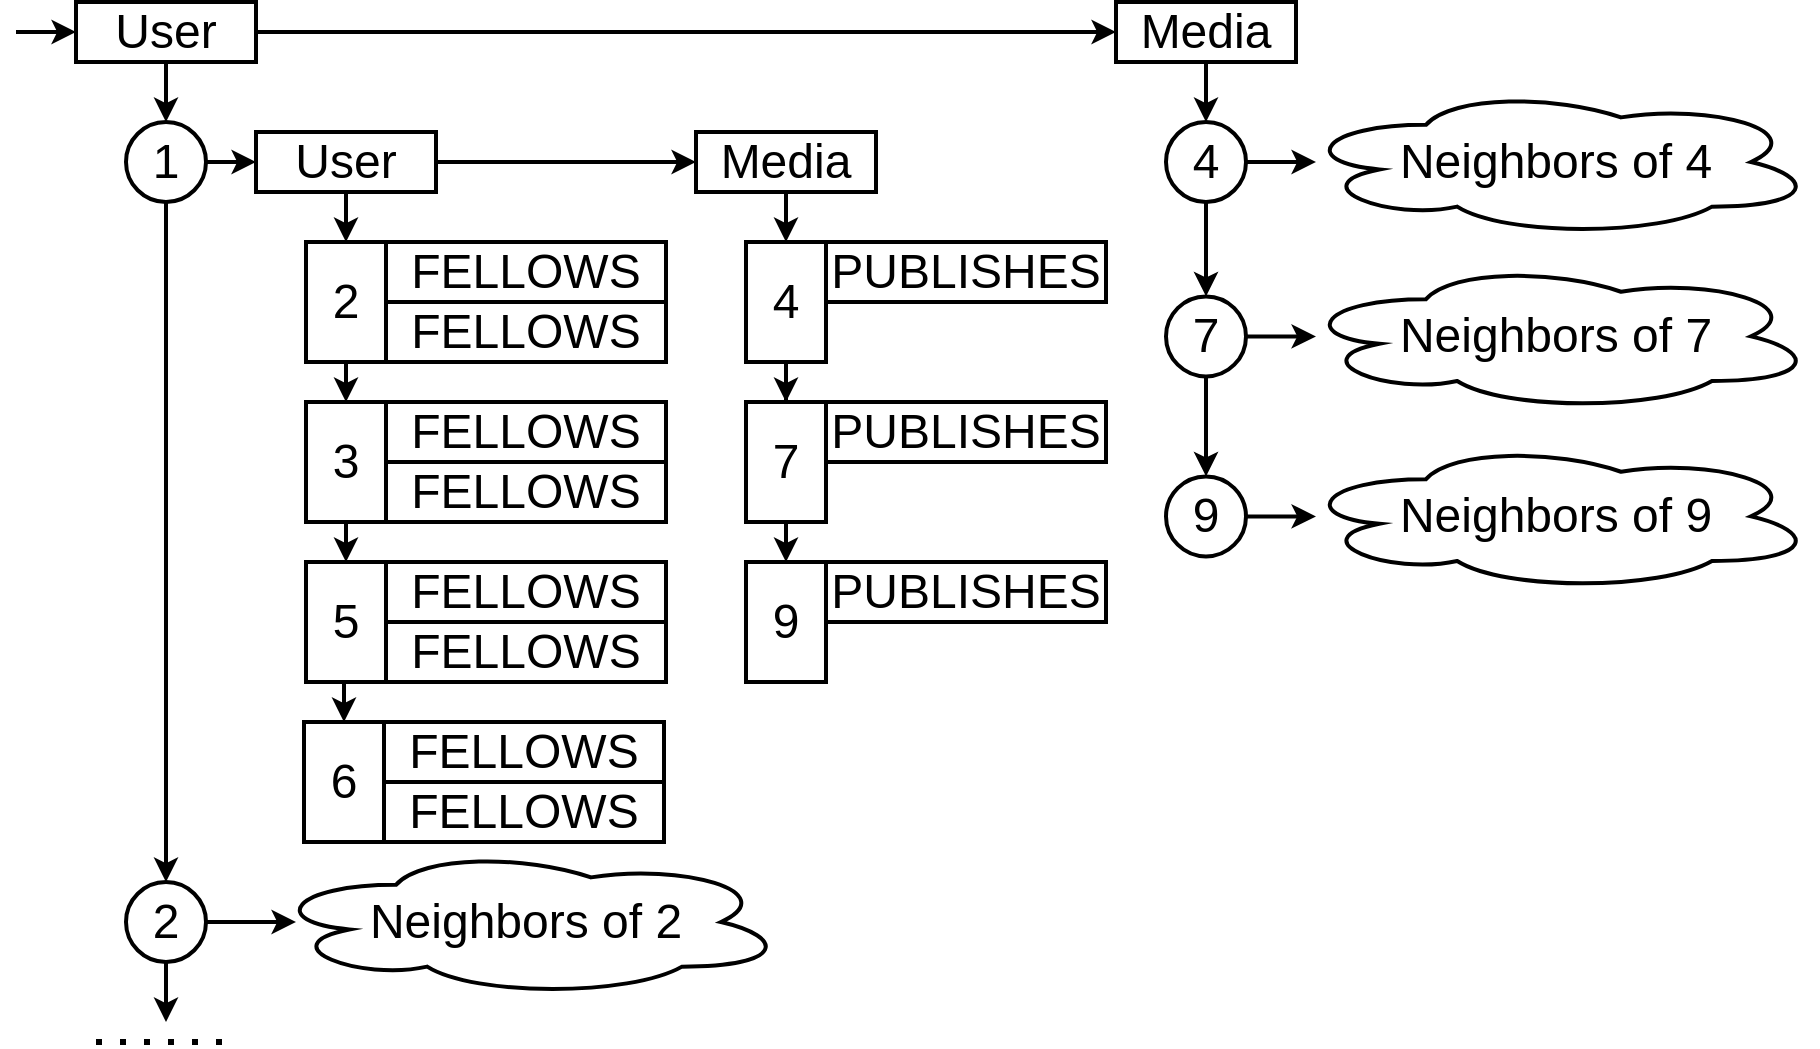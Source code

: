 <mxfile version="14.1.8" type="device"><diagram id="yqN_y2KPkK5F6SF3HblZ" name="Page-1"><mxGraphModel dx="1102" dy="807" grid="1" gridSize="10" guides="1" tooltips="1" connect="1" arrows="1" fold="1" page="1" pageScale="1" pageWidth="827" pageHeight="1169" math="0" shadow="0"><root><mxCell id="0"/><mxCell id="1" parent="0"/><mxCell id="Qf6dFci-3BxavoCaxBfH-58" style="edgeStyle=orthogonalEdgeStyle;rounded=0;orthogonalLoop=1;jettySize=auto;html=1;exitX=0.5;exitY=1;exitDx=0;exitDy=0;strokeWidth=2;" parent="1" source="Qf6dFci-3BxavoCaxBfH-2" target="Qf6dFci-3BxavoCaxBfH-55" edge="1"><mxGeometry relative="1" as="geometry"/></mxCell><mxCell id="Qf6dFci-3BxavoCaxBfH-2" value="&lt;font style=&quot;font-size: 24px&quot;&gt;Media&lt;/font&gt;" style="rounded=0;whiteSpace=wrap;html=1;strokeWidth=2;" parent="1" vertex="1"><mxGeometry x="430" y="365" width="90" height="30" as="geometry"/></mxCell><mxCell id="Qf6dFci-3BxavoCaxBfH-3" value="&lt;font style=&quot;font-size: 24px&quot;&gt;PUBLISHES&lt;br&gt;&lt;/font&gt;" style="rounded=0;whiteSpace=wrap;html=1;strokeWidth=2;" parent="1" vertex="1"><mxGeometry x="495" y="420" width="140" height="30" as="geometry"/></mxCell><mxCell id="Qf6dFci-3BxavoCaxBfH-8" style="edgeStyle=orthogonalEdgeStyle;rounded=0;orthogonalLoop=1;jettySize=auto;html=1;exitX=0.5;exitY=1;exitDx=0;exitDy=0;strokeWidth=2;" parent="1" source="Qf6dFci-3BxavoCaxBfH-6" target="Qf6dFci-3BxavoCaxBfH-7" edge="1"><mxGeometry relative="1" as="geometry"/></mxCell><mxCell id="Qf6dFci-3BxavoCaxBfH-67" style="edgeStyle=orthogonalEdgeStyle;rounded=0;orthogonalLoop=1;jettySize=auto;html=1;exitX=1;exitY=0.5;exitDx=0;exitDy=0;entryX=0;entryY=0.5;entryDx=0;entryDy=0;strokeWidth=2;" parent="1" source="Qf6dFci-3BxavoCaxBfH-6" target="Qf6dFci-3BxavoCaxBfH-66" edge="1"><mxGeometry relative="1" as="geometry"/></mxCell><mxCell id="Qf6dFci-3BxavoCaxBfH-6" value="&lt;font style=&quot;font-size: 24px&quot;&gt;User&lt;/font&gt;" style="rounded=0;whiteSpace=wrap;html=1;strokeWidth=2;" parent="1" vertex="1"><mxGeometry x="120" y="300" width="90" height="30" as="geometry"/></mxCell><mxCell id="Qf6dFci-3BxavoCaxBfH-10" style="edgeStyle=orthogonalEdgeStyle;rounded=0;orthogonalLoop=1;jettySize=auto;html=1;exitX=1;exitY=0.5;exitDx=0;exitDy=0;entryX=0;entryY=0.5;entryDx=0;entryDy=0;strokeWidth=2;" parent="1" source="Qf6dFci-3BxavoCaxBfH-7" target="Qf6dFci-3BxavoCaxBfH-9" edge="1"><mxGeometry relative="1" as="geometry"/></mxCell><mxCell id="Qf6dFci-3BxavoCaxBfH-32" style="edgeStyle=orthogonalEdgeStyle;rounded=0;orthogonalLoop=1;jettySize=auto;html=1;exitX=0.5;exitY=1;exitDx=0;exitDy=0;strokeWidth=2;" parent="1" source="Qf6dFci-3BxavoCaxBfH-7" target="Qf6dFci-3BxavoCaxBfH-31" edge="1"><mxGeometry relative="1" as="geometry"/></mxCell><mxCell id="Qf6dFci-3BxavoCaxBfH-7" value="&lt;font style=&quot;font-size: 24px&quot;&gt;1&lt;/font&gt;" style="ellipse;whiteSpace=wrap;html=1;aspect=fixed;strokeWidth=2;" parent="1" vertex="1"><mxGeometry x="145" y="360" width="40" height="40" as="geometry"/></mxCell><mxCell id="Qf6dFci-3BxavoCaxBfH-14" style="edgeStyle=orthogonalEdgeStyle;rounded=0;orthogonalLoop=1;jettySize=auto;html=1;exitX=0.5;exitY=1;exitDx=0;exitDy=0;entryX=0.5;entryY=0;entryDx=0;entryDy=0;strokeWidth=2;" parent="1" source="Qf6dFci-3BxavoCaxBfH-9" target="Qf6dFci-3BxavoCaxBfH-13" edge="1"><mxGeometry relative="1" as="geometry"/></mxCell><mxCell id="Qf6dFci-3BxavoCaxBfH-29" style="edgeStyle=orthogonalEdgeStyle;rounded=0;orthogonalLoop=1;jettySize=auto;html=1;exitX=1;exitY=0.5;exitDx=0;exitDy=0;entryX=0;entryY=0.5;entryDx=0;entryDy=0;strokeWidth=2;" parent="1" source="Qf6dFci-3BxavoCaxBfH-9" target="Qf6dFci-3BxavoCaxBfH-2" edge="1"><mxGeometry relative="1" as="geometry"/></mxCell><mxCell id="Qf6dFci-3BxavoCaxBfH-9" value="&lt;font style=&quot;font-size: 24px&quot;&gt;User&lt;/font&gt;" style="rounded=0;whiteSpace=wrap;html=1;strokeWidth=2;" parent="1" vertex="1"><mxGeometry x="210" y="365" width="90" height="30" as="geometry"/></mxCell><mxCell id="Qf6dFci-3BxavoCaxBfH-20" style="edgeStyle=orthogonalEdgeStyle;rounded=0;orthogonalLoop=1;jettySize=auto;html=1;exitX=0.5;exitY=1;exitDx=0;exitDy=0;entryX=0.5;entryY=0;entryDx=0;entryDy=0;strokeWidth=2;" parent="1" source="Qf6dFci-3BxavoCaxBfH-13" target="Qf6dFci-3BxavoCaxBfH-17" edge="1"><mxGeometry relative="1" as="geometry"/></mxCell><mxCell id="Qf6dFci-3BxavoCaxBfH-13" value="&lt;font style=&quot;font-size: 24px&quot;&gt;2&lt;/font&gt;" style="rounded=0;whiteSpace=wrap;html=1;strokeWidth=2;" parent="1" vertex="1"><mxGeometry x="235" y="420" width="40" height="60" as="geometry"/></mxCell><mxCell id="Qf6dFci-3BxavoCaxBfH-15" value="&lt;font style=&quot;font-size: 24px&quot;&gt;FELLOWS&lt;br&gt;&lt;/font&gt;" style="rounded=0;whiteSpace=wrap;html=1;strokeWidth=2;" parent="1" vertex="1"><mxGeometry x="275" y="420" width="140" height="30" as="geometry"/></mxCell><mxCell id="Qf6dFci-3BxavoCaxBfH-16" value="&lt;font style=&quot;font-size: 24px&quot;&gt;FELLOWS&lt;br&gt;&lt;/font&gt;" style="rounded=0;whiteSpace=wrap;html=1;strokeWidth=2;" parent="1" vertex="1"><mxGeometry x="275" y="450" width="140" height="30" as="geometry"/></mxCell><mxCell id="Qf6dFci-3BxavoCaxBfH-24" style="edgeStyle=orthogonalEdgeStyle;rounded=0;orthogonalLoop=1;jettySize=auto;html=1;exitX=0.5;exitY=1;exitDx=0;exitDy=0;entryX=0.5;entryY=0;entryDx=0;entryDy=0;strokeWidth=2;" parent="1" source="Qf6dFci-3BxavoCaxBfH-17" target="Qf6dFci-3BxavoCaxBfH-21" edge="1"><mxGeometry relative="1" as="geometry"/></mxCell><mxCell id="Qf6dFci-3BxavoCaxBfH-17" value="&lt;font style=&quot;font-size: 24px&quot;&gt;3&lt;/font&gt;" style="rounded=0;whiteSpace=wrap;html=1;strokeWidth=2;" parent="1" vertex="1"><mxGeometry x="235" y="500" width="40" height="60" as="geometry"/></mxCell><mxCell id="Qf6dFci-3BxavoCaxBfH-18" value="&lt;font style=&quot;font-size: 24px&quot;&gt;FELLOWS&lt;br&gt;&lt;/font&gt;" style="rounded=0;whiteSpace=wrap;html=1;strokeWidth=2;" parent="1" vertex="1"><mxGeometry x="275" y="500" width="140" height="30" as="geometry"/></mxCell><mxCell id="Qf6dFci-3BxavoCaxBfH-19" value="&lt;font style=&quot;font-size: 24px&quot;&gt;FELLOWS&lt;br&gt;&lt;/font&gt;" style="rounded=0;whiteSpace=wrap;html=1;strokeWidth=2;" parent="1" vertex="1"><mxGeometry x="275" y="530" width="140" height="30" as="geometry"/></mxCell><mxCell id="Qf6dFci-3BxavoCaxBfH-28" style="edgeStyle=orthogonalEdgeStyle;rounded=0;orthogonalLoop=1;jettySize=auto;html=1;exitX=0.5;exitY=1;exitDx=0;exitDy=0;entryX=0.5;entryY=0;entryDx=0;entryDy=0;strokeWidth=2;" parent="1" source="Qf6dFci-3BxavoCaxBfH-21" target="Qf6dFci-3BxavoCaxBfH-25" edge="1"><mxGeometry relative="1" as="geometry"/></mxCell><mxCell id="Qf6dFci-3BxavoCaxBfH-21" value="&lt;font style=&quot;font-size: 24px&quot;&gt;5&lt;/font&gt;" style="rounded=0;whiteSpace=wrap;html=1;strokeWidth=2;" parent="1" vertex="1"><mxGeometry x="235" y="580" width="40" height="60" as="geometry"/></mxCell><mxCell id="Qf6dFci-3BxavoCaxBfH-22" value="&lt;font style=&quot;font-size: 24px&quot;&gt;FELLOWS&lt;br&gt;&lt;/font&gt;" style="rounded=0;whiteSpace=wrap;html=1;strokeWidth=2;" parent="1" vertex="1"><mxGeometry x="275" y="580" width="140" height="30" as="geometry"/></mxCell><mxCell id="Qf6dFci-3BxavoCaxBfH-23" value="&lt;font style=&quot;font-size: 24px&quot;&gt;FELLOWS&lt;br&gt;&lt;/font&gt;" style="rounded=0;whiteSpace=wrap;html=1;strokeWidth=2;" parent="1" vertex="1"><mxGeometry x="275" y="610" width="140" height="30" as="geometry"/></mxCell><mxCell id="Qf6dFci-3BxavoCaxBfH-25" value="&lt;font style=&quot;font-size: 24px&quot;&gt;6&lt;/font&gt;" style="rounded=0;whiteSpace=wrap;html=1;strokeWidth=2;" parent="1" vertex="1"><mxGeometry x="234" y="660" width="40" height="60" as="geometry"/></mxCell><mxCell id="Qf6dFci-3BxavoCaxBfH-26" value="&lt;font style=&quot;font-size: 24px&quot;&gt;FELLOWS&lt;br&gt;&lt;/font&gt;" style="rounded=0;whiteSpace=wrap;html=1;strokeWidth=2;" parent="1" vertex="1"><mxGeometry x="274" y="660" width="140" height="30" as="geometry"/></mxCell><mxCell id="Qf6dFci-3BxavoCaxBfH-27" value="&lt;font style=&quot;font-size: 24px&quot;&gt;FELLOWS&lt;br&gt;&lt;/font&gt;" style="rounded=0;whiteSpace=wrap;html=1;strokeWidth=2;" parent="1" vertex="1"><mxGeometry x="274" y="690" width="140" height="30" as="geometry"/></mxCell><mxCell id="Qf6dFci-3BxavoCaxBfH-30" value="" style="endArrow=classic;html=1;strokeWidth=2;entryX=0;entryY=0.5;entryDx=0;entryDy=0;" parent="1" target="Qf6dFci-3BxavoCaxBfH-6" edge="1"><mxGeometry width="50" height="50" relative="1" as="geometry"><mxPoint x="90" y="315" as="sourcePoint"/><mxPoint x="90" y="210" as="targetPoint"/></mxGeometry></mxCell><mxCell id="Qf6dFci-3BxavoCaxBfH-48" style="edgeStyle=orthogonalEdgeStyle;rounded=0;orthogonalLoop=1;jettySize=auto;html=1;exitX=0.5;exitY=1;exitDx=0;exitDy=0;entryX=0.5;entryY=0;entryDx=0;entryDy=0;strokeWidth=2;" parent="1" source="Qf6dFci-3BxavoCaxBfH-31" edge="1"><mxGeometry relative="1" as="geometry"><mxPoint x="165" y="810" as="targetPoint"/></mxGeometry></mxCell><mxCell id="Qf6dFci-3BxavoCaxBfH-50" style="edgeStyle=orthogonalEdgeStyle;rounded=0;orthogonalLoop=1;jettySize=auto;html=1;exitX=1;exitY=0.5;exitDx=0;exitDy=0;strokeWidth=2;" parent="1" source="Qf6dFci-3BxavoCaxBfH-31" edge="1"><mxGeometry relative="1" as="geometry"><mxPoint x="230" y="760" as="targetPoint"/></mxGeometry></mxCell><mxCell id="Qf6dFci-3BxavoCaxBfH-31" value="&lt;font style=&quot;font-size: 24px&quot;&gt;2&lt;/font&gt;" style="ellipse;whiteSpace=wrap;html=1;aspect=fixed;strokeWidth=2;" parent="1" vertex="1"><mxGeometry x="145" y="740" width="40" height="40" as="geometry"/></mxCell><mxCell id="Qf6dFci-3BxavoCaxBfH-43" value="&lt;font style=&quot;font-size: 24px&quot;&gt;Neighbors of 2&lt;/font&gt;" style="ellipse;shape=cloud;whiteSpace=wrap;html=1;strokeWidth=2;" parent="1" vertex="1"><mxGeometry x="215" y="722.81" width="260" height="74.38" as="geometry"/></mxCell><mxCell id="Qf6dFci-3BxavoCaxBfH-51" value="" style="endArrow=none;dashed=1;html=1;dashPattern=1 3;strokeWidth=3;" parent="1" edge="1"><mxGeometry width="50" height="50" relative="1" as="geometry"><mxPoint x="130" y="820" as="sourcePoint"/><mxPoint x="200" y="820" as="targetPoint"/></mxGeometry></mxCell><mxCell id="Qf6dFci-3BxavoCaxBfH-64" style="edgeStyle=orthogonalEdgeStyle;rounded=0;orthogonalLoop=1;jettySize=auto;html=1;exitX=0.5;exitY=1;exitDx=0;exitDy=0;strokeWidth=2;" parent="1" source="Qf6dFci-3BxavoCaxBfH-55" target="Qf6dFci-3BxavoCaxBfH-61" edge="1"><mxGeometry relative="1" as="geometry"/></mxCell><mxCell id="Qf6dFci-3BxavoCaxBfH-55" value="&lt;font style=&quot;font-size: 24px&quot;&gt;4&lt;/font&gt;" style="rounded=0;whiteSpace=wrap;html=1;strokeWidth=2;" parent="1" vertex="1"><mxGeometry x="455" y="420" width="40" height="60" as="geometry"/></mxCell><mxCell id="Qf6dFci-3BxavoCaxBfH-60" value="&lt;font style=&quot;font-size: 24px&quot;&gt;PUBLISHES&lt;br&gt;&lt;/font&gt;" style="rounded=0;whiteSpace=wrap;html=1;strokeWidth=2;" parent="1" vertex="1"><mxGeometry x="495" y="500" width="140" height="30" as="geometry"/></mxCell><mxCell id="Qf6dFci-3BxavoCaxBfH-65" style="edgeStyle=orthogonalEdgeStyle;rounded=0;orthogonalLoop=1;jettySize=auto;html=1;exitX=0.5;exitY=1;exitDx=0;exitDy=0;entryX=0.5;entryY=0;entryDx=0;entryDy=0;strokeWidth=2;" parent="1" source="Qf6dFci-3BxavoCaxBfH-61" target="Qf6dFci-3BxavoCaxBfH-63" edge="1"><mxGeometry relative="1" as="geometry"/></mxCell><mxCell id="Qf6dFci-3BxavoCaxBfH-61" value="&lt;font style=&quot;font-size: 24px&quot;&gt;7&lt;/font&gt;" style="rounded=0;whiteSpace=wrap;html=1;strokeWidth=2;" parent="1" vertex="1"><mxGeometry x="455" y="500" width="40" height="60" as="geometry"/></mxCell><mxCell id="Qf6dFci-3BxavoCaxBfH-62" value="&lt;font style=&quot;font-size: 24px&quot;&gt;PUBLISHES&lt;br&gt;&lt;/font&gt;" style="rounded=0;whiteSpace=wrap;html=1;strokeWidth=2;" parent="1" vertex="1"><mxGeometry x="495" y="580" width="140" height="30" as="geometry"/></mxCell><mxCell id="Qf6dFci-3BxavoCaxBfH-63" value="&lt;font style=&quot;font-size: 24px&quot;&gt;9&lt;/font&gt;" style="rounded=0;whiteSpace=wrap;html=1;strokeWidth=2;" parent="1" vertex="1"><mxGeometry x="455" y="580" width="40" height="60" as="geometry"/></mxCell><mxCell id="Qf6dFci-3BxavoCaxBfH-69" style="edgeStyle=orthogonalEdgeStyle;rounded=0;orthogonalLoop=1;jettySize=auto;html=1;exitX=0.5;exitY=1;exitDx=0;exitDy=0;strokeWidth=2;" parent="1" source="Qf6dFci-3BxavoCaxBfH-66" target="Qf6dFci-3BxavoCaxBfH-68" edge="1"><mxGeometry relative="1" as="geometry"/></mxCell><mxCell id="Qf6dFci-3BxavoCaxBfH-66" value="&lt;font style=&quot;font-size: 24px&quot;&gt;Media&lt;/font&gt;" style="rounded=0;whiteSpace=wrap;html=1;strokeWidth=2;" parent="1" vertex="1"><mxGeometry x="640" y="300" width="90" height="30" as="geometry"/></mxCell><mxCell id="Qf6dFci-3BxavoCaxBfH-75" style="edgeStyle=orthogonalEdgeStyle;rounded=0;orthogonalLoop=1;jettySize=auto;html=1;exitX=1;exitY=0.5;exitDx=0;exitDy=0;strokeWidth=2;" parent="1" source="Qf6dFci-3BxavoCaxBfH-68" edge="1"><mxGeometry relative="1" as="geometry"><mxPoint x="740" y="380" as="targetPoint"/></mxGeometry></mxCell><mxCell id="Qf6dFci-3BxavoCaxBfH-83" style="edgeStyle=orthogonalEdgeStyle;rounded=0;orthogonalLoop=1;jettySize=auto;html=1;exitX=0.5;exitY=1;exitDx=0;exitDy=0;strokeWidth=2;" parent="1" source="Qf6dFci-3BxavoCaxBfH-68" target="Qf6dFci-3BxavoCaxBfH-78" edge="1"><mxGeometry relative="1" as="geometry"/></mxCell><mxCell id="Qf6dFci-3BxavoCaxBfH-68" value="&lt;font style=&quot;font-size: 24px&quot;&gt;4&lt;/font&gt;" style="ellipse;whiteSpace=wrap;html=1;aspect=fixed;strokeWidth=2;" parent="1" vertex="1"><mxGeometry x="665" y="360" width="40" height="40" as="geometry"/></mxCell><mxCell id="Qf6dFci-3BxavoCaxBfH-72" value="&lt;font style=&quot;font-size: 24px&quot;&gt;Neighbors of 4&lt;/font&gt;" style="ellipse;shape=cloud;whiteSpace=wrap;html=1;strokeWidth=2;" parent="1" vertex="1"><mxGeometry x="730" y="342.81" width="260" height="74.38" as="geometry"/></mxCell><mxCell id="Qf6dFci-3BxavoCaxBfH-77" style="edgeStyle=orthogonalEdgeStyle;rounded=0;orthogonalLoop=1;jettySize=auto;html=1;exitX=1;exitY=0.5;exitDx=0;exitDy=0;strokeWidth=2;" parent="1" source="Qf6dFci-3BxavoCaxBfH-78" edge="1"><mxGeometry relative="1" as="geometry"><mxPoint x="740" y="467.19" as="targetPoint"/></mxGeometry></mxCell><mxCell id="Qf6dFci-3BxavoCaxBfH-84" style="edgeStyle=orthogonalEdgeStyle;rounded=0;orthogonalLoop=1;jettySize=auto;html=1;exitX=0.5;exitY=1;exitDx=0;exitDy=0;strokeWidth=2;" parent="1" source="Qf6dFci-3BxavoCaxBfH-78" target="Qf6dFci-3BxavoCaxBfH-81" edge="1"><mxGeometry relative="1" as="geometry"/></mxCell><mxCell id="Qf6dFci-3BxavoCaxBfH-78" value="&lt;font style=&quot;font-size: 24px&quot;&gt;7&lt;/font&gt;" style="ellipse;whiteSpace=wrap;html=1;aspect=fixed;strokeWidth=2;" parent="1" vertex="1"><mxGeometry x="665" y="447.19" width="40" height="40" as="geometry"/></mxCell><mxCell id="Qf6dFci-3BxavoCaxBfH-79" value="&lt;font style=&quot;font-size: 24px&quot;&gt;Neighbors of 7&lt;/font&gt;" style="ellipse;shape=cloud;whiteSpace=wrap;html=1;strokeWidth=2;" parent="1" vertex="1"><mxGeometry x="730" y="430" width="260" height="74.38" as="geometry"/></mxCell><mxCell id="Qf6dFci-3BxavoCaxBfH-80" style="edgeStyle=orthogonalEdgeStyle;rounded=0;orthogonalLoop=1;jettySize=auto;html=1;exitX=1;exitY=0.5;exitDx=0;exitDy=0;strokeWidth=2;" parent="1" source="Qf6dFci-3BxavoCaxBfH-81" edge="1"><mxGeometry relative="1" as="geometry"><mxPoint x="740" y="557.19" as="targetPoint"/></mxGeometry></mxCell><mxCell id="Qf6dFci-3BxavoCaxBfH-81" value="&lt;font style=&quot;font-size: 24px&quot;&gt;9&lt;/font&gt;" style="ellipse;whiteSpace=wrap;html=1;aspect=fixed;strokeWidth=2;" parent="1" vertex="1"><mxGeometry x="665" y="537.19" width="40" height="40" as="geometry"/></mxCell><mxCell id="Qf6dFci-3BxavoCaxBfH-82" value="&lt;font style=&quot;font-size: 24px&quot;&gt;Neighbors of 9&lt;/font&gt;" style="ellipse;shape=cloud;whiteSpace=wrap;html=1;strokeWidth=2;" parent="1" vertex="1"><mxGeometry x="730" y="520" width="260" height="74.38" as="geometry"/></mxCell></root></mxGraphModel></diagram></mxfile>